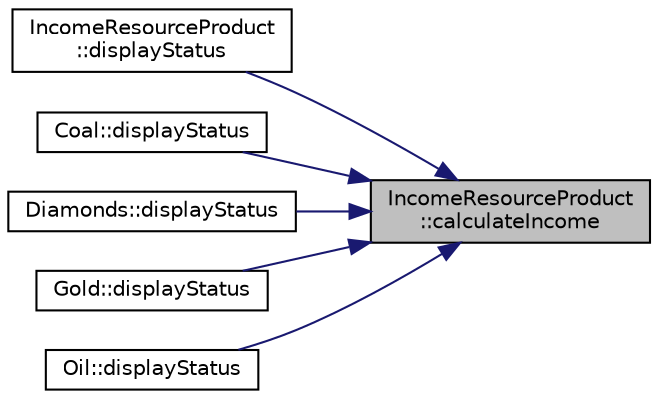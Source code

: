 digraph "IncomeResourceProduct::calculateIncome"
{
 // LATEX_PDF_SIZE
  edge [fontname="Helvetica",fontsize="10",labelfontname="Helvetica",labelfontsize="10"];
  node [fontname="Helvetica",fontsize="10",shape=record];
  rankdir="RL";
  Node1 [label="IncomeResourceProduct\l::calculateIncome",height=0.2,width=0.4,color="black", fillcolor="grey75", style="filled", fontcolor="black",tooltip="Calculates the total income generated by the resource."];
  Node1 -> Node2 [dir="back",color="midnightblue",fontsize="10",style="solid",fontname="Helvetica"];
  Node2 [label="IncomeResourceProduct\l::displayStatus",height=0.2,width=0.4,color="black", fillcolor="white", style="filled",URL="$classIncomeResourceProduct.html#a0bd44834a389c96a1224cb981fbb8b67",tooltip="Displays detailed information about the resource."];
  Node1 -> Node3 [dir="back",color="midnightblue",fontsize="10",style="solid",fontname="Helvetica"];
  Node3 [label="Coal::displayStatus",height=0.2,width=0.4,color="black", fillcolor="white", style="filled",URL="$classCoal.html#abc54d2541a553dd47f02f850b24c5553",tooltip="Displays the status of the coal resource."];
  Node1 -> Node4 [dir="back",color="midnightblue",fontsize="10",style="solid",fontname="Helvetica"];
  Node4 [label="Diamonds::displayStatus",height=0.2,width=0.4,color="black", fillcolor="white", style="filled",URL="$classDiamonds.html#aeaa39c0a314032f7b50cb08f2571371e",tooltip="Displays the current status of the diamond resource."];
  Node1 -> Node5 [dir="back",color="midnightblue",fontsize="10",style="solid",fontname="Helvetica"];
  Node5 [label="Gold::displayStatus",height=0.2,width=0.4,color="black", fillcolor="white", style="filled",URL="$classGold.html#ae68b954c6fb437dd8749bde90e9c307d",tooltip="Displays the status of the gold resource."];
  Node1 -> Node6 [dir="back",color="midnightblue",fontsize="10",style="solid",fontname="Helvetica"];
  Node6 [label="Oil::displayStatus",height=0.2,width=0.4,color="black", fillcolor="white", style="filled",URL="$classOil.html#a8512f7fabf633947cd11f46170a34cb7",tooltip="Displays the current status of the Oil resource."];
}
